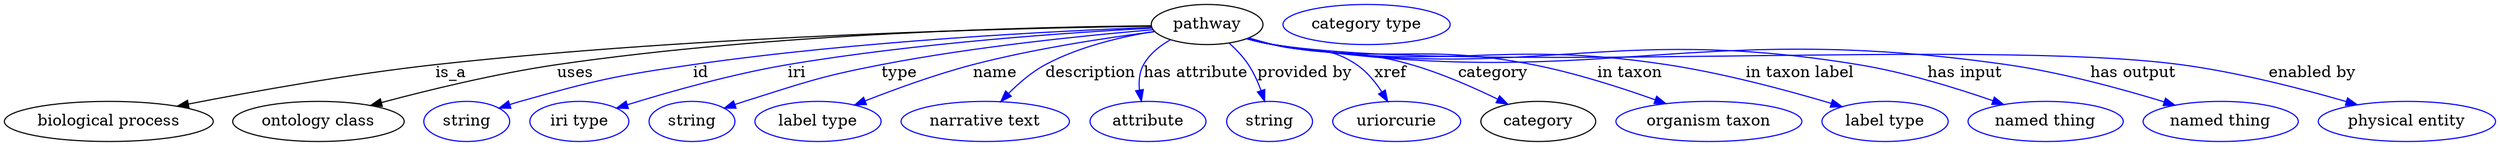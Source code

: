 digraph {
	graph [bb="0,0,2231.9,123"];
	node [label="\N"];
	pathway	[height=0.5,
		label=pathway,
		pos="1076.6,105",
		width=1.3902];
	"biological process"	[height=0.5,
		pos="93.592,18",
		width=2.5998];
	pathway -> "biological process"	[label=is_a,
		lp="400.59,61.5",
		pos="e,155.03,31.664 1026.6,103.49 912.77,101.88 625.34,95.332 386.59,69 310.47,60.604 224.13,45.138 165.01,33.621"];
	"ontology class"	[height=0.5,
		pos="281.59,18",
		width=2.1304];
	pathway -> "ontology class"	[label=uses,
		lp="512.09,61.5",
		pos="e,328.33,32.335 1026.6,103.83 925.62,102.86 690.58,97.442 495.59,69 441.48,61.106 380.87,46.378 338.01,34.942"];
	id	[color=blue,
		height=0.5,
		label=string,
		pos="414.59,18",
		width=1.0652];
	pathway -> id	[color=blue,
		label=id,
		lp="624.59,61.5",
		pos="e,443.59,29.954 1026.8,102.38 942.25,99.152 765.52,90.289 617.59,69 547.88,58.967 530.38,55.131 462.59,36 459.49,35.124 456.29,34.151 \
453.09,33.129",
		style=solid];
	iri	[color=blue,
		height=0.5,
		label="iri type",
		pos="515.59,18",
		width=1.2277];
	pathway -> iri	[color=blue,
		label=iri,
		lp="710.59,61.5",
		pos="e,548.96,29.942 1027.3,101.74 955.44,97.924 818,88.604 702.59,69 652.41,60.476 596.15,44.535 558.57,32.939",
		style=solid];
	type	[color=blue,
		height=0.5,
		label=string,
		pos="616.59,18",
		width=1.0652];
	pathway -> type	[color=blue,
		label=type,
		lp="801.59,61.5",
		pos="e,645.55,29.898 1028.1,100.33 970.08,95.433 870.13,85.429 785.59,69 730.45,58.285 717.16,52.901 663.59,36 660.84,35.131 658.01,34.201 \
655.16,33.24",
		style=solid];
	name	[color=blue,
		height=0.5,
		label="label type",
		pos="729.59,18",
		width=1.5707];
	pathway -> name	[color=blue,
		label=name,
		lp="887.59,61.5",
		pos="e,762.24,32.737 1029.6,98.611 986.89,93.131 922.39,83.388 867.59,69 834.77,60.383 798.76,47.204 771.76,36.54",
		style=solid];
	description	[color=blue,
		height=0.5,
		label="narrative text",
		pos="879.59,18",
		width=2.0943];
	pathway -> description	[color=blue,
		label=description,
		lp="972.09,61.5",
		pos="e,892.89,35.782 1029.3,98.988 999.75,94.353 961.8,85.553 931.59,69 919.75,62.511 908.66,52.619 899.79,43.342",
		style=solid];
	"has attribute"	[color=blue,
		height=0.5,
		label=attribute,
		pos="1024.6,18",
		width=1.4443];
	pathway -> "has attribute"	[color=blue,
		label="has attribute",
		lp="1066.6,61.5",
		pos="e,1018.1,36.221 1043.7,91.306 1034.2,85.93 1025,78.628 1019.6,69 1015.7,62.118 1015.2,53.863 1016.2,46.061",
		style=solid];
	"provided by"	[color=blue,
		height=0.5,
		label=string,
		pos="1132.6,18",
		width=1.0652];
	pathway -> "provided by"	[color=blue,
		label="provided by",
		lp="1164.1,61.5",
		pos="e,1128.2,36.115 1096.4,88.35 1102.5,82.75 1108.9,76.062 1113.6,69 1118.3,61.938 1122.1,53.545 1125,45.671",
		style=solid];
	xref	[color=blue,
		height=0.5,
		label=uriorcurie,
		pos="1246.6,18",
		width=1.5887];
	pathway -> xref	[color=blue,
		label=xref,
		lp="1241.1,61.5",
		pos="e,1238.5,35.833 1114,92.954 1121.1,90.916 1128.6,88.85 1135.6,87 1168.7,78.252 1182.1,88.105 1210.6,69 1219.8,62.83 1227.4,53.476 \
1233.3,44.522",
		style=solid];
	category	[height=0.5,
		pos="1373.6,18",
		width=1.4263];
	pathway -> category	[color=blue,
		label=category,
		lp="1333.1,61.5",
		pos="e,1346.3,33.489 1113.2,92.609 1120.6,90.556 1128.3,88.573 1135.6,87 1190,75.263 1206.1,84.323 1259.6,69 1286.4,61.334 1315.1,48.708 \
1337,38.063",
		style=solid];
	"in taxon"	[color=blue,
		height=0.5,
		label="organism taxon",
		pos="1526.6,18",
		width=2.3109];
	pathway -> "in taxon"	[color=blue,
		label="in taxon",
		lp="1455.6,61.5",
		pos="e,1488,33.972 1112.5,92.393 1120.1,90.307 1128,88.365 1135.6,87 1237.8,68.526 1266.6,88.798 1368.6,69 1406.2,61.701 1447.4,48.476 \
1478.3,37.461",
		style=solid];
	"in taxon label"	[color=blue,
		height=0.5,
		label="label type",
		pos="1684.6,18",
		width=1.5707];
	pathway -> "in taxon label"	[color=blue,
		label="in taxon label",
		lp="1608.1,61.5",
		pos="e,1646,31.283 1112.2,92.327 1119.8,90.218 1127.9,88.284 1135.6,87 1290.5,61.082 1333.3,92.44 1488.6,69 1539.8,61.271 1597.1,45.85 \
1636.4,34.166",
		style=solid];
	"has input"	[color=blue,
		height=0.5,
		label="named thing",
		pos="1828.6,18",
		width=1.9318];
	pathway -> "has input"	[color=blue,
		label="has input",
		lp="1756.1,61.5",
		pos="e,1790.9,33.245 1112.2,92.229 1119.8,90.126 1127.9,88.22 1135.6,87 1366.2,50.402 1430.2,106.6 1660.6,69 1702.3,62.197 1748.1,48.073 \
1781.4,36.566",
		style=solid];
	"has output"	[color=blue,
		height=0.5,
		label="named thing",
		pos="1985.6,18",
		width=1.9318];
	pathway -> "has output"	[color=blue,
		label="has output",
		lp="1907.1,61.5",
		pos="e,1944.6,32.586 1112.1,92.188 1119.8,90.088 1127.9,88.193 1135.6,87 1424.7,42.141 1503.9,110.13 1793.6,69 1842.3,62.088 1896.4,47.338 \
1934.7,35.641",
		style=solid];
	"enabled by"	[color=blue,
		height=0.5,
		label="physical entity",
		pos="2152.6,18",
		width=2.2026];
	pathway -> "enabled by"	[color=blue,
		label="enabled by",
		lp="2068.1,61.5",
		pos="e,2108,32.989 1112.1,92.157 1119.8,90.059 1127.9,88.173 1135.6,87 1314.5,59.725 1770.2,92.779 1949.6,69 2000.8,62.214 2057.8,47.528 \
2098.3,35.819",
		style=solid];
	"named thing_category"	[color=blue,
		height=0.5,
		label="category type",
		pos="1219.6,105",
		width=2.0762];
}
